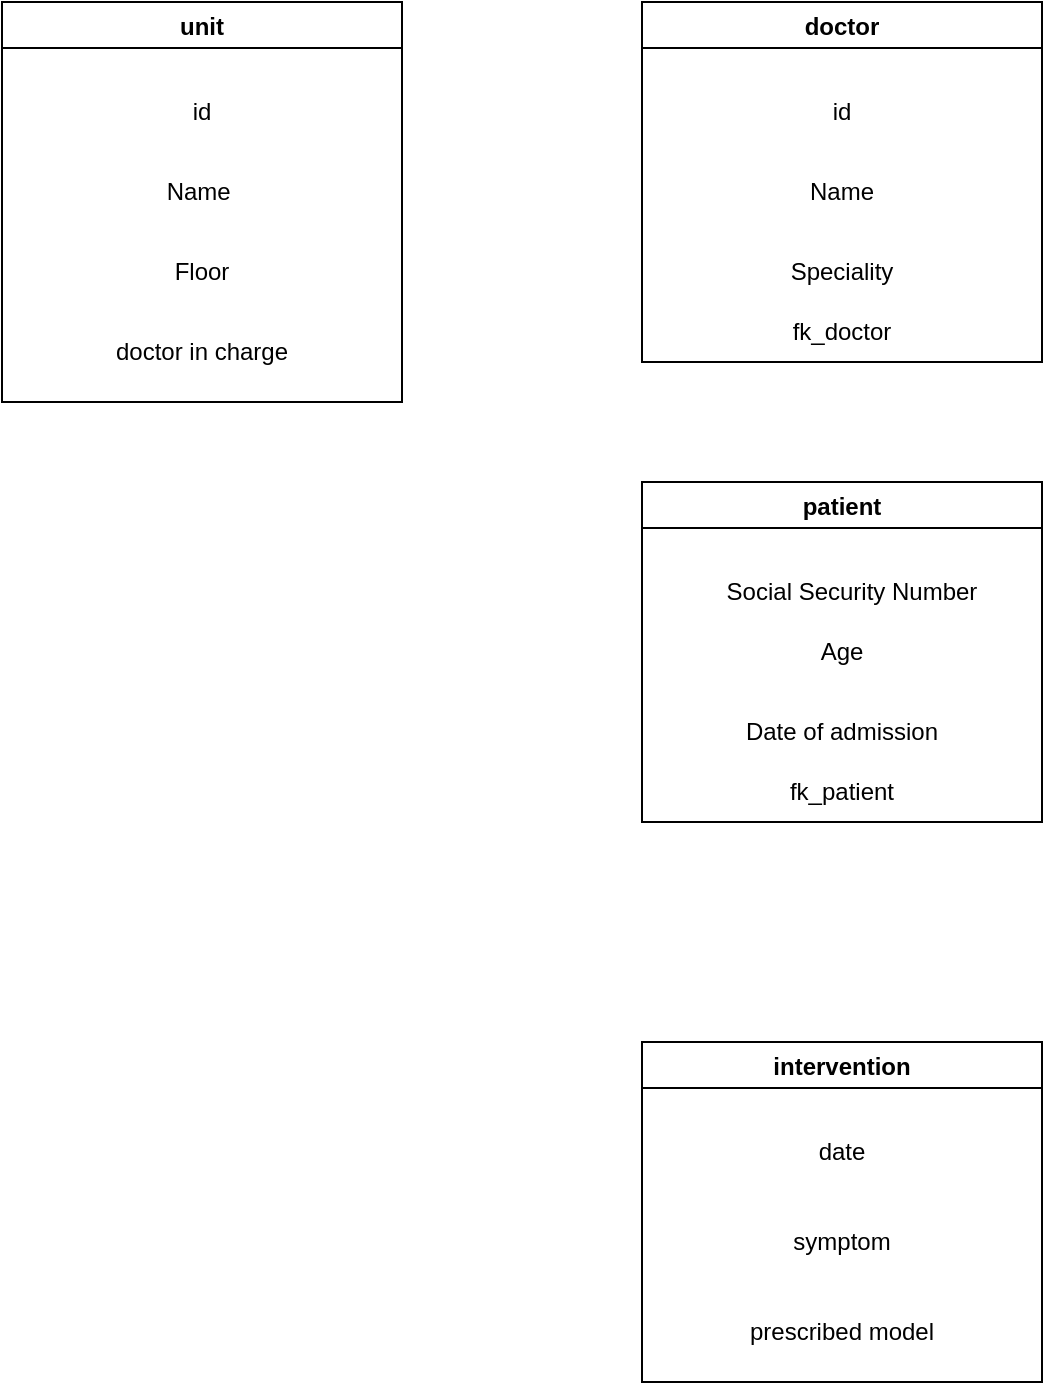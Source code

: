 <mxfile>
    <diagram id="29L3JKXeBxU_l0l6xgaH" name="Page-1">
        <mxGraphModel dx="1218" dy="1155" grid="1" gridSize="10" guides="1" tooltips="1" connect="1" arrows="1" fold="1" page="1" pageScale="1" pageWidth="850" pageHeight="1100" math="0" shadow="0">
            <root>
                <mxCell id="0"/>
                <mxCell id="1" parent="0"/>
                <mxCell id="2" value="patient" style="swimlane;" parent="1" vertex="1">
                    <mxGeometry x="360" y="320" width="200" height="170" as="geometry"/>
                </mxCell>
                <mxCell id="5" value="Social Security Number" style="text;html=1;strokeColor=none;fillColor=none;align=center;verticalAlign=middle;whiteSpace=wrap;rounded=0;" parent="2" vertex="1">
                    <mxGeometry x="10" y="40" width="190" height="30" as="geometry"/>
                </mxCell>
                <mxCell id="7" value="Age" style="text;html=1;strokeColor=none;fillColor=none;align=center;verticalAlign=middle;whiteSpace=wrap;rounded=0;" vertex="1" parent="2">
                    <mxGeometry x="5" y="70" width="190" height="30" as="geometry"/>
                </mxCell>
                <mxCell id="8" value="Date of admission" style="text;html=1;strokeColor=none;fillColor=none;align=center;verticalAlign=middle;whiteSpace=wrap;rounded=0;" vertex="1" parent="2">
                    <mxGeometry x="5" y="110" width="190" height="30" as="geometry"/>
                </mxCell>
                <mxCell id="26" value="fk_patient" style="text;html=1;strokeColor=none;fillColor=none;align=center;verticalAlign=middle;whiteSpace=wrap;rounded=0;" vertex="1" parent="2">
                    <mxGeometry y="140" width="200" height="30" as="geometry"/>
                </mxCell>
                <mxCell id="3" value="unit" style="swimlane;" parent="1" vertex="1">
                    <mxGeometry x="40" y="80" width="200" height="200" as="geometry"/>
                </mxCell>
                <mxCell id="9" value="id" style="text;html=1;strokeColor=none;fillColor=none;align=center;verticalAlign=middle;whiteSpace=wrap;rounded=0;" vertex="1" parent="3">
                    <mxGeometry y="40" width="200" height="30" as="geometry"/>
                </mxCell>
                <mxCell id="10" value="Name&amp;nbsp;" style="text;html=1;strokeColor=none;fillColor=none;align=center;verticalAlign=middle;whiteSpace=wrap;rounded=0;" vertex="1" parent="3">
                    <mxGeometry y="80" width="200" height="30" as="geometry"/>
                </mxCell>
                <mxCell id="11" value="Floor" style="text;html=1;strokeColor=none;fillColor=none;align=center;verticalAlign=middle;whiteSpace=wrap;rounded=0;" vertex="1" parent="3">
                    <mxGeometry y="120" width="200" height="30" as="geometry"/>
                </mxCell>
                <mxCell id="4" value="doctor" style="swimlane;" parent="1" vertex="1">
                    <mxGeometry x="360" y="80" width="200" height="180" as="geometry"/>
                </mxCell>
                <mxCell id="12" value="id" style="text;html=1;strokeColor=none;fillColor=none;align=center;verticalAlign=middle;whiteSpace=wrap;rounded=0;" vertex="1" parent="4">
                    <mxGeometry y="40" width="200" height="30" as="geometry"/>
                </mxCell>
                <mxCell id="13" value="Name" style="text;html=1;strokeColor=none;fillColor=none;align=center;verticalAlign=middle;whiteSpace=wrap;rounded=0;" vertex="1" parent="4">
                    <mxGeometry y="80" width="200" height="30" as="geometry"/>
                </mxCell>
                <mxCell id="14" value="Speciality" style="text;html=1;strokeColor=none;fillColor=none;align=center;verticalAlign=middle;whiteSpace=wrap;rounded=0;" vertex="1" parent="4">
                    <mxGeometry y="120" width="200" height="30" as="geometry"/>
                </mxCell>
                <mxCell id="25" value="fk_doctor" style="text;html=1;strokeColor=none;fillColor=none;align=center;verticalAlign=middle;whiteSpace=wrap;rounded=0;" vertex="1" parent="4">
                    <mxGeometry y="150" width="200" height="30" as="geometry"/>
                </mxCell>
                <mxCell id="19" value="intervention" style="swimlane;" vertex="1" parent="1">
                    <mxGeometry x="360" y="600" width="200" height="170" as="geometry"/>
                </mxCell>
                <mxCell id="20" value="date" style="text;html=1;strokeColor=none;fillColor=none;align=center;verticalAlign=middle;whiteSpace=wrap;rounded=0;" vertex="1" parent="19">
                    <mxGeometry y="40" width="200" height="30" as="geometry"/>
                </mxCell>
                <mxCell id="21" value="symptom" style="text;html=1;strokeColor=none;fillColor=none;align=center;verticalAlign=middle;whiteSpace=wrap;rounded=0;" vertex="1" parent="19">
                    <mxGeometry y="85" width="200" height="30" as="geometry"/>
                </mxCell>
                <mxCell id="22" value="prescribed model" style="text;html=1;strokeColor=none;fillColor=none;align=center;verticalAlign=middle;whiteSpace=wrap;rounded=0;" vertex="1" parent="19">
                    <mxGeometry y="130" width="200" height="30" as="geometry"/>
                </mxCell>
                <mxCell id="24" value="doctor in charge" style="text;html=1;strokeColor=none;fillColor=none;align=center;verticalAlign=middle;whiteSpace=wrap;rounded=0;" vertex="1" parent="1">
                    <mxGeometry x="40" y="240" width="200" height="30" as="geometry"/>
                </mxCell>
            </root>
        </mxGraphModel>
    </diagram>
</mxfile>